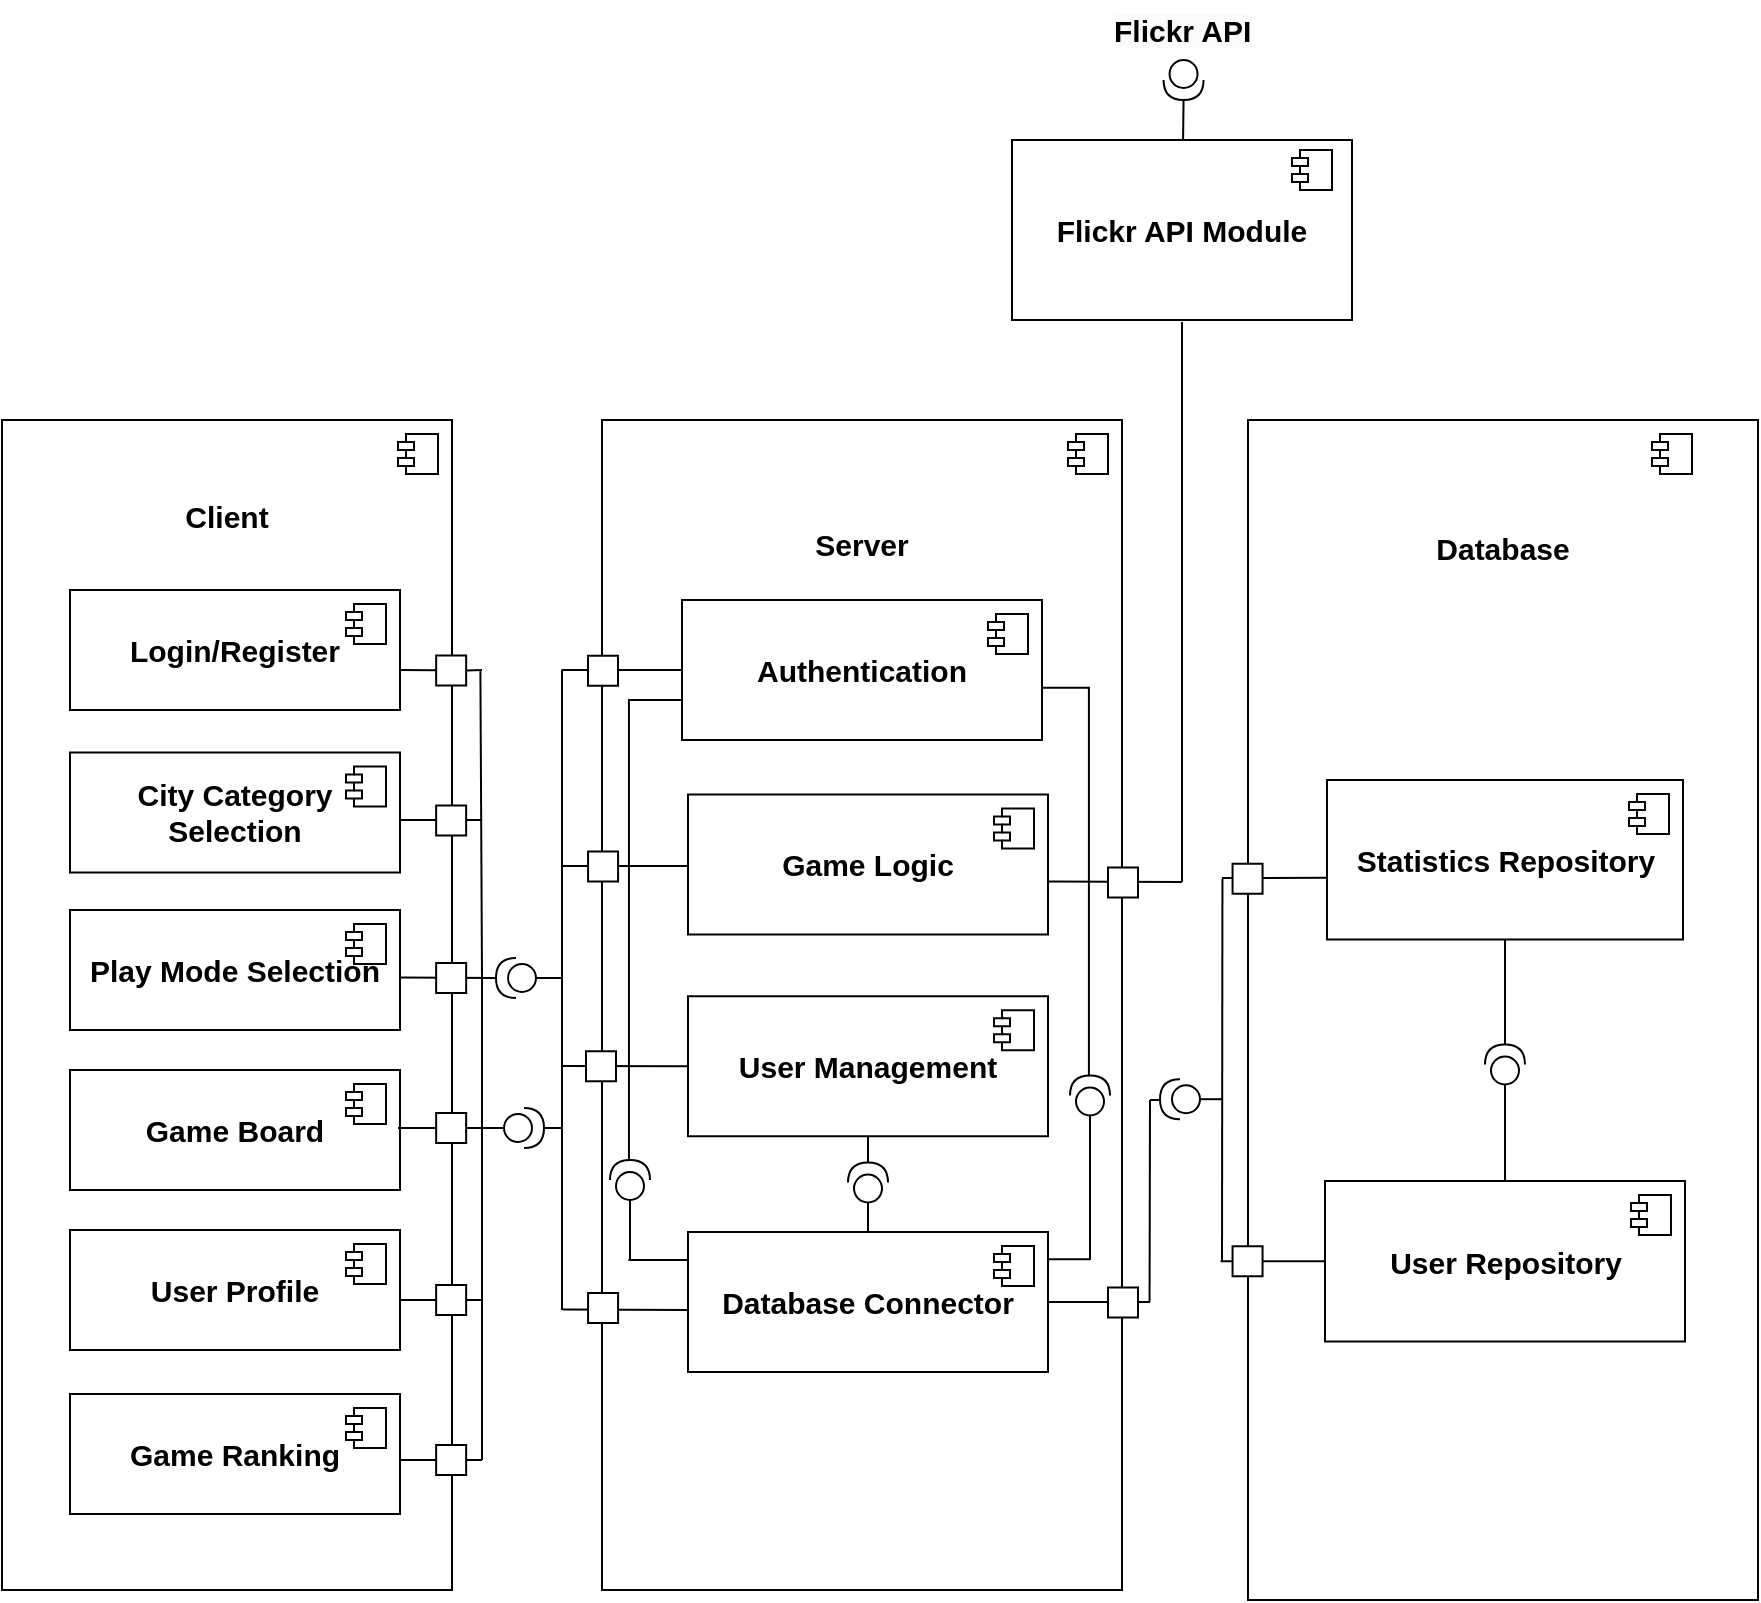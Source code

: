 <mxfile version="21.0.10" type="device"><diagram name="Page-1" id="vWWZu7X3Rtfi53aUhkMP"><mxGraphModel dx="2206" dy="1215" grid="1" gridSize="10" guides="1" tooltips="1" connect="1" arrows="1" fold="1" page="1" pageScale="1" pageWidth="827" pageHeight="1169" math="0" shadow="0"><root><mxCell id="0"/><mxCell id="1" parent="0"/><mxCell id="N4tKTJvJJrakKyGluV5N-17" value="&lt;span style=&quot;font-size: 15px;&quot;&gt;&lt;b&gt;Database&lt;/b&gt;&lt;/span&gt;&lt;br&gt;&lt;br&gt;&lt;br&gt;&lt;br&gt;&lt;br&gt;&lt;br&gt;&lt;br&gt;&lt;br&gt;&lt;br&gt;&lt;br&gt;&lt;br&gt;&lt;br&gt;&lt;br&gt;&lt;br&gt;&lt;br&gt;&lt;br&gt;&lt;br&gt;&lt;br&gt;&lt;br&gt;&lt;br&gt;&lt;br&gt;&lt;br&gt;&lt;br&gt;&lt;br&gt;&lt;br&gt;&lt;br&gt;&lt;br&gt;&lt;br&gt;&lt;br&gt;&lt;br&gt;&lt;br&gt;&lt;br&gt;&lt;br&gt;" style="html=1;dropTarget=0;whiteSpace=wrap;" parent="1" vertex="1"><mxGeometry x="1003" y="270" width="255" height="590" as="geometry"/></mxCell><mxCell id="N4tKTJvJJrakKyGluV5N-18" value="" style="shape=module;jettyWidth=8;jettyHeight=4;" parent="N4tKTJvJJrakKyGluV5N-17" vertex="1"><mxGeometry x="1" width="20" height="20" relative="1" as="geometry"><mxPoint x="-53" y="7" as="offset"/></mxGeometry></mxCell><mxCell id="N4tKTJvJJrakKyGluV5N-21" value="&lt;span style=&quot;font-size: 15px;&quot;&gt;&lt;b&gt;Client&lt;/b&gt;&lt;/span&gt;&lt;br&gt;&lt;br&gt;&lt;br&gt;&lt;br&gt;&lt;br&gt;&lt;br&gt;&lt;br&gt;&lt;br&gt;&lt;br&gt;&lt;br&gt;&lt;br&gt;&lt;br&gt;&lt;br&gt;&lt;br&gt;&lt;br&gt;&lt;br&gt;&lt;br&gt;&lt;br&gt;&lt;br&gt;&lt;br&gt;&lt;br&gt;&lt;br&gt;&lt;br&gt;&lt;br&gt;&lt;br&gt;&lt;br&gt;&lt;br&gt;&lt;br&gt;&lt;br&gt;&lt;br&gt;&lt;br&gt;&lt;br&gt;&lt;br&gt;&lt;br&gt;&lt;br&gt;" style="html=1;dropTarget=0;whiteSpace=wrap;" parent="1" vertex="1"><mxGeometry x="380" y="270" width="225" height="585" as="geometry"/></mxCell><mxCell id="N4tKTJvJJrakKyGluV5N-22" value="" style="shape=module;jettyWidth=8;jettyHeight=4;" parent="N4tKTJvJJrakKyGluV5N-21" vertex="1"><mxGeometry x="1" width="20" height="20" relative="1" as="geometry"><mxPoint x="-27" y="7" as="offset"/></mxGeometry></mxCell><mxCell id="N4tKTJvJJrakKyGluV5N-29" value="&lt;span style=&quot;font-size: 15px;&quot;&gt;&lt;b&gt;Statistics Repository&lt;/b&gt;&lt;/span&gt;" style="html=1;dropTarget=0;whiteSpace=wrap;" parent="1" vertex="1"><mxGeometry x="1042.5" y="450" width="178" height="79.75" as="geometry"/></mxCell><mxCell id="N4tKTJvJJrakKyGluV5N-30" value="" style="shape=module;jettyWidth=8;jettyHeight=4;" parent="N4tKTJvJJrakKyGluV5N-29" vertex="1"><mxGeometry x="1" width="20" height="20" relative="1" as="geometry"><mxPoint x="-27" y="7" as="offset"/></mxGeometry></mxCell><mxCell id="N4tKTJvJJrakKyGluV5N-31" value="&lt;span style=&quot;font-size: 15px;&quot;&gt;&lt;b&gt;User Repository&lt;/b&gt;&lt;/span&gt;" style="html=1;dropTarget=0;whiteSpace=wrap;" parent="1" vertex="1"><mxGeometry x="1041.5" y="650.5" width="180" height="80.25" as="geometry"/></mxCell><mxCell id="N4tKTJvJJrakKyGluV5N-32" value="" style="shape=module;jettyWidth=8;jettyHeight=4;" parent="N4tKTJvJJrakKyGluV5N-31" vertex="1"><mxGeometry x="1" width="20" height="20" relative="1" as="geometry"><mxPoint x="-27" y="7" as="offset"/></mxGeometry></mxCell><mxCell id="N4tKTJvJJrakKyGluV5N-36" value="&lt;span style=&quot;font-size: 15px;&quot;&gt;&lt;b&gt;Flickr API Module&lt;/b&gt;&lt;/span&gt;" style="html=1;dropTarget=0;whiteSpace=wrap;" parent="1" vertex="1"><mxGeometry x="885" y="130" width="170" height="90" as="geometry"/></mxCell><mxCell id="N4tKTJvJJrakKyGluV5N-37" value="" style="shape=module;jettyWidth=8;jettyHeight=4;" parent="N4tKTJvJJrakKyGluV5N-36" vertex="1"><mxGeometry x="1" width="20" height="20" relative="1" as="geometry"><mxPoint x="-30" y="5" as="offset"/></mxGeometry></mxCell><mxCell id="N4tKTJvJJrakKyGluV5N-40" value="&lt;span style=&quot;color: rgb(0, 0, 0); font-family: Helvetica; font-size: 15px; font-style: normal; font-variant-ligatures: normal; font-variant-caps: normal; letter-spacing: normal; orphans: 2; text-align: center; text-indent: 0px; text-transform: none; widows: 2; word-spacing: 0px; -webkit-text-stroke-width: 0px; background-color: rgb(251, 251, 251); text-decoration-thickness: initial; text-decoration-style: initial; text-decoration-color: initial; float: none; display: inline !important;&quot;&gt;Flickr API&lt;/span&gt;" style="text;whiteSpace=wrap;html=1;fontSize=15;fontStyle=1" parent="1" vertex="1"><mxGeometry x="934" y="60" width="80" height="40" as="geometry"/></mxCell><mxCell id="N4tKTJvJJrakKyGluV5N-46" value="" style="shape=providedRequiredInterface;html=1;verticalLabelPosition=bottom;sketch=0;rotation=90;" parent="1" vertex="1"><mxGeometry x="960.78" y="90" width="20" height="20" as="geometry"/></mxCell><mxCell id="N4tKTJvJJrakKyGluV5N-47" value="" style="endArrow=none;html=1;rounded=0;entryX=1;entryY=0.5;entryDx=0;entryDy=0;entryPerimeter=0;" parent="1" source="N4tKTJvJJrakKyGluV5N-36" target="N4tKTJvJJrakKyGluV5N-46" edge="1"><mxGeometry width="50" height="50" relative="1" as="geometry"><mxPoint x="1556" y="745" as="sourcePoint"/><mxPoint x="1586" y="745" as="targetPoint"/></mxGeometry></mxCell><mxCell id="N4tKTJvJJrakKyGluV5N-48" value="" style="shape=providedRequiredInterface;html=1;verticalLabelPosition=bottom;sketch=0;rotation=-90;" parent="1" vertex="1"><mxGeometry x="1121.5" y="582.25" width="20" height="20" as="geometry"/></mxCell><mxCell id="N4tKTJvJJrakKyGluV5N-49" value="" style="endArrow=none;html=1;rounded=0;exitX=0.5;exitY=1;exitDx=0;exitDy=0;entryX=1;entryY=0.5;entryDx=0;entryDy=0;entryPerimeter=0;" parent="1" source="N4tKTJvJJrakKyGluV5N-29" target="N4tKTJvJJrakKyGluV5N-48" edge="1"><mxGeometry width="50" height="50" relative="1" as="geometry"><mxPoint x="1033" y="425.25" as="sourcePoint"/><mxPoint x="1132" y="470" as="targetPoint"/></mxGeometry></mxCell><mxCell id="N4tKTJvJJrakKyGluV5N-53" value="&lt;span style=&quot;font-size: 15px;&quot;&gt;&lt;b&gt;Play Mode Selection&lt;/b&gt;&lt;/span&gt;" style="html=1;dropTarget=0;whiteSpace=wrap;" parent="1" vertex="1"><mxGeometry x="414" y="515" width="165" height="60" as="geometry"/></mxCell><mxCell id="N4tKTJvJJrakKyGluV5N-54" value="" style="shape=module;jettyWidth=8;jettyHeight=4;" parent="N4tKTJvJJrakKyGluV5N-53" vertex="1"><mxGeometry x="1" width="20" height="20" relative="1" as="geometry"><mxPoint x="-27" y="7" as="offset"/></mxGeometry></mxCell><mxCell id="N4tKTJvJJrakKyGluV5N-57" value="&lt;span style=&quot;font-size: 15px;&quot;&gt;&lt;b&gt;Game Board&lt;/b&gt;&lt;/span&gt;" style="html=1;dropTarget=0;whiteSpace=wrap;" parent="1" vertex="1"><mxGeometry x="414" y="595" width="165" height="60" as="geometry"/></mxCell><mxCell id="N4tKTJvJJrakKyGluV5N-58" value="" style="shape=module;jettyWidth=8;jettyHeight=4;" parent="N4tKTJvJJrakKyGluV5N-57" vertex="1"><mxGeometry x="1" width="20" height="20" relative="1" as="geometry"><mxPoint x="-27" y="7" as="offset"/></mxGeometry></mxCell><mxCell id="N4tKTJvJJrakKyGluV5N-59" value="&lt;span style=&quot;font-size: 15px;&quot;&gt;&lt;b&gt;Game Ranking&lt;/b&gt;&lt;/span&gt;" style="html=1;dropTarget=0;whiteSpace=wrap;" parent="1" vertex="1"><mxGeometry x="414" y="757" width="165" height="60" as="geometry"/></mxCell><mxCell id="N4tKTJvJJrakKyGluV5N-60" value="" style="shape=module;jettyWidth=8;jettyHeight=4;" parent="N4tKTJvJJrakKyGluV5N-59" vertex="1"><mxGeometry x="1" width="20" height="20" relative="1" as="geometry"><mxPoint x="-27" y="7" as="offset"/></mxGeometry></mxCell><mxCell id="N4tKTJvJJrakKyGluV5N-69" value="&lt;span style=&quot;font-size: 15px;&quot;&gt;&lt;b&gt;City Category Selection&lt;/b&gt;&lt;/span&gt;" style="html=1;dropTarget=0;whiteSpace=wrap;" parent="1" vertex="1"><mxGeometry x="414" y="436.25" width="165" height="60" as="geometry"/></mxCell><mxCell id="N4tKTJvJJrakKyGluV5N-70" value="" style="shape=module;jettyWidth=8;jettyHeight=4;" parent="N4tKTJvJJrakKyGluV5N-69" vertex="1"><mxGeometry x="1" width="20" height="20" relative="1" as="geometry"><mxPoint x="-27" y="7" as="offset"/></mxGeometry></mxCell><mxCell id="N4tKTJvJJrakKyGluV5N-79" value="&lt;span style=&quot;font-size: 15px;&quot;&gt;&lt;b&gt;Server&lt;/b&gt;&lt;/span&gt;&lt;br&gt;&lt;br&gt;&lt;br&gt;&lt;br&gt;&lt;br&gt;&lt;br&gt;&lt;br&gt;&lt;br&gt;&lt;br&gt;&lt;br&gt;&lt;br&gt;&lt;br&gt;&lt;br&gt;&lt;br&gt;&lt;br&gt;&lt;br&gt;&lt;br&gt;&lt;br&gt;&lt;br&gt;&lt;br&gt;&lt;br&gt;&lt;br&gt;&lt;br&gt;&lt;br&gt;&lt;br&gt;&lt;br&gt;&lt;br&gt;&lt;br&gt;&lt;br&gt;&lt;br&gt;&lt;br&gt;&lt;br&gt;&lt;br&gt;" style="html=1;dropTarget=0;whiteSpace=wrap;" parent="1" vertex="1"><mxGeometry x="680" y="270" width="260" height="585" as="geometry"/></mxCell><mxCell id="N4tKTJvJJrakKyGluV5N-80" value="" style="shape=module;jettyWidth=8;jettyHeight=4;" parent="N4tKTJvJJrakKyGluV5N-79" vertex="1"><mxGeometry x="1" width="20" height="20" relative="1" as="geometry"><mxPoint x="-27" y="7" as="offset"/></mxGeometry></mxCell><mxCell id="N4tKTJvJJrakKyGluV5N-75" value="&lt;span style=&quot;font-size: 15px;&quot;&gt;&lt;b&gt;Login/Register&lt;/b&gt;&lt;/span&gt;" style="html=1;dropTarget=0;whiteSpace=wrap;" parent="1" vertex="1"><mxGeometry x="414" y="355" width="165" height="60" as="geometry"/></mxCell><mxCell id="N4tKTJvJJrakKyGluV5N-76" value="" style="shape=module;jettyWidth=8;jettyHeight=4;" parent="N4tKTJvJJrakKyGluV5N-75" vertex="1"><mxGeometry x="1" width="20" height="20" relative="1" as="geometry"><mxPoint x="-27" y="7" as="offset"/></mxGeometry></mxCell><mxCell id="N4tKTJvJJrakKyGluV5N-77" value="&lt;span style=&quot;font-size: 15px;&quot;&gt;&lt;b&gt;User Profile&lt;/b&gt;&lt;/span&gt;" style="html=1;dropTarget=0;whiteSpace=wrap;" parent="1" vertex="1"><mxGeometry x="414" y="675" width="165" height="60" as="geometry"/></mxCell><mxCell id="N4tKTJvJJrakKyGluV5N-78" value="" style="shape=module;jettyWidth=8;jettyHeight=4;" parent="N4tKTJvJJrakKyGluV5N-77" vertex="1"><mxGeometry x="1" width="20" height="20" relative="1" as="geometry"><mxPoint x="-27" y="7" as="offset"/></mxGeometry></mxCell><mxCell id="N4tKTJvJJrakKyGluV5N-92" value="&lt;span style=&quot;font-size: 15px;&quot;&gt;&lt;b&gt;Authentication&lt;/b&gt;&lt;/span&gt;" style="html=1;dropTarget=0;whiteSpace=wrap;" parent="1" vertex="1"><mxGeometry x="720" y="360" width="180" height="70" as="geometry"/></mxCell><mxCell id="N4tKTJvJJrakKyGluV5N-93" value="" style="shape=module;jettyWidth=8;jettyHeight=4;" parent="N4tKTJvJJrakKyGluV5N-92" vertex="1"><mxGeometry x="1" width="20" height="20" relative="1" as="geometry"><mxPoint x="-27" y="7" as="offset"/></mxGeometry></mxCell><mxCell id="N4tKTJvJJrakKyGluV5N-94" value="&lt;span style=&quot;font-size: 15px;&quot;&gt;&lt;b&gt;Database Connector&lt;/b&gt;&lt;/span&gt;" style="html=1;dropTarget=0;whiteSpace=wrap;" parent="1" vertex="1"><mxGeometry x="723" y="676" width="180" height="70" as="geometry"/></mxCell><mxCell id="N4tKTJvJJrakKyGluV5N-95" value="" style="shape=module;jettyWidth=8;jettyHeight=4;" parent="N4tKTJvJJrakKyGluV5N-94" vertex="1"><mxGeometry x="1" width="20" height="20" relative="1" as="geometry"><mxPoint x="-27" y="7" as="offset"/></mxGeometry></mxCell><mxCell id="N4tKTJvJJrakKyGluV5N-98" value="&lt;span style=&quot;font-size: 15px;&quot;&gt;&lt;b&gt;User Management&lt;/b&gt;&lt;/span&gt;" style="html=1;dropTarget=0;whiteSpace=wrap;" parent="1" vertex="1"><mxGeometry x="723" y="558.13" width="180" height="70" as="geometry"/></mxCell><mxCell id="N4tKTJvJJrakKyGluV5N-99" value="" style="shape=module;jettyWidth=8;jettyHeight=4;" parent="N4tKTJvJJrakKyGluV5N-98" vertex="1"><mxGeometry x="1" width="20" height="20" relative="1" as="geometry"><mxPoint x="-27" y="7" as="offset"/></mxGeometry></mxCell><mxCell id="N4tKTJvJJrakKyGluV5N-113" value="" style="endArrow=none;html=1;rounded=0;entryX=0.5;entryY=0;entryDx=0;entryDy=0;exitX=0;exitY=0.5;exitDx=0;exitDy=0;exitPerimeter=0;" parent="1" source="N4tKTJvJJrakKyGluV5N-48" target="N4tKTJvJJrakKyGluV5N-31" edge="1"><mxGeometry width="50" height="50" relative="1" as="geometry"><mxPoint x="1132" y="500" as="sourcePoint"/><mxPoint x="1142" y="486" as="targetPoint"/></mxGeometry></mxCell><mxCell id="N4tKTJvJJrakKyGluV5N-128" value="" style="endArrow=none;html=1;rounded=0;entryX=1;entryY=0.5;entryDx=0;entryDy=0;" parent="1" target="N4tKTJvJJrakKyGluV5N-94" edge="1"><mxGeometry width="50" height="50" relative="1" as="geometry"><mxPoint x="954" y="711" as="sourcePoint"/><mxPoint x="907" y="711" as="targetPoint"/></mxGeometry></mxCell><mxCell id="N4tKTJvJJrakKyGluV5N-131" value="" style="shape=providedRequiredInterface;html=1;verticalLabelPosition=bottom;sketch=0;rotation=-90;" parent="1" vertex="1"><mxGeometry x="803" y="641.25" width="20" height="20" as="geometry"/></mxCell><mxCell id="N4tKTJvJJrakKyGluV5N-132" value="" style="endArrow=none;html=1;rounded=0;exitX=0.5;exitY=0;exitDx=0;exitDy=0;entryX=0;entryY=0.5;entryDx=0;entryDy=0;entryPerimeter=0;" parent="1" source="N4tKTJvJJrakKyGluV5N-94" target="N4tKTJvJJrakKyGluV5N-131" edge="1"><mxGeometry width="50" height="50" relative="1" as="geometry"><mxPoint x="1068.5" y="462.87" as="sourcePoint"/><mxPoint x="1014" y="463" as="targetPoint"/></mxGeometry></mxCell><mxCell id="N4tKTJvJJrakKyGluV5N-163" value="" style="endArrow=none;html=1;rounded=0;exitX=0.006;exitY=0.556;exitDx=0;exitDy=0;entryX=1;entryY=0.5;entryDx=0;entryDy=0;exitPerimeter=0;" parent="1" edge="1"><mxGeometry width="50" height="50" relative="1" as="geometry"><mxPoint x="597.17" y="395.09" as="sourcePoint"/><mxPoint x="579" y="395" as="targetPoint"/></mxGeometry></mxCell><mxCell id="N4tKTJvJJrakKyGluV5N-174" value="" style="endArrow=none;html=1;rounded=0;entryX=1.006;entryY=0.563;entryDx=0;entryDy=0;entryPerimeter=0;" parent="1" edge="1"><mxGeometry width="50" height="50" relative="1" as="geometry"><mxPoint x="620" y="470" as="sourcePoint"/><mxPoint x="578.99" y="470.03" as="targetPoint"/></mxGeometry></mxCell><mxCell id="N4tKTJvJJrakKyGluV5N-177" value="" style="shape=providedRequiredInterface;html=1;verticalLabelPosition=bottom;sketch=0;rotation=-180;" parent="1" vertex="1"><mxGeometry x="627" y="539" width="20" height="20" as="geometry"/></mxCell><mxCell id="N4tKTJvJJrakKyGluV5N-178" value="" style="endArrow=none;html=1;rounded=0;exitX=1;exitY=0.5;exitDx=0;exitDy=0;exitPerimeter=0;entryX=1;entryY=0.75;entryDx=0;entryDy=0;" parent="1" source="N4tKTJvJJrakKyGluV5N-177" edge="1"><mxGeometry width="50" height="50" relative="1" as="geometry"><mxPoint x="1206" y="834.75" as="sourcePoint"/><mxPoint x="579" y="548.75" as="targetPoint"/></mxGeometry></mxCell><mxCell id="N4tKTJvJJrakKyGluV5N-180" value="" style="endArrow=none;html=1;rounded=0;exitX=0;exitY=0.5;exitDx=0;exitDy=0;" parent="1" source="N4tKTJvJJrakKyGluV5N-98" edge="1"><mxGeometry width="50" height="50" relative="1" as="geometry"><mxPoint x="723" y="595" as="sourcePoint"/><mxPoint x="660" y="593" as="targetPoint"/></mxGeometry></mxCell><mxCell id="N4tKTJvJJrakKyGluV5N-185" value="" style="endArrow=none;html=1;rounded=0;" parent="1" edge="1"><mxGeometry width="50" height="50" relative="1" as="geometry"><mxPoint x="620" y="624" as="sourcePoint"/><mxPoint x="578" y="624" as="targetPoint"/></mxGeometry></mxCell><mxCell id="N4tKTJvJJrakKyGluV5N-189" value="" style="shape=providedRequiredInterface;html=1;verticalLabelPosition=bottom;sketch=0;rotation=0;" parent="1" vertex="1"><mxGeometry x="631" y="614" width="20" height="20" as="geometry"/></mxCell><mxCell id="N4tKTJvJJrakKyGluV5N-190" value="" style="endArrow=none;html=1;rounded=0;exitX=0;exitY=0.5;exitDx=0;exitDy=0;entryX=1;entryY=0.416;entryDx=0;entryDy=0;entryPerimeter=0;" parent="1" source="G0WG5AGdRaphE06V0HpE-38" edge="1"><mxGeometry width="50" height="50" relative="1" as="geometry"><mxPoint x="596.08" y="706.625" as="sourcePoint"/><mxPoint x="579" y="709.96" as="targetPoint"/></mxGeometry></mxCell><mxCell id="N4tKTJvJJrakKyGluV5N-192" value="" style="endArrow=none;html=1;rounded=0;exitX=0;exitY=0.5;exitDx=0;exitDy=0;" parent="1" source="N4tKTJvJJrakKyGluV5N-92" edge="1"><mxGeometry width="50" height="50" relative="1" as="geometry"><mxPoint x="720" y="395" as="sourcePoint"/><mxPoint x="660" y="395" as="targetPoint"/></mxGeometry></mxCell><mxCell id="N4tKTJvJJrakKyGluV5N-194" value="" style="endArrow=none;html=1;rounded=0;exitX=0;exitY=0.5;exitDx=0;exitDy=0;" parent="1" source="G0WG5AGdRaphE06V0HpE-34" edge="1"><mxGeometry width="50" height="50" relative="1" as="geometry"><mxPoint x="596.08" y="790.0" as="sourcePoint"/><mxPoint x="579" y="790" as="targetPoint"/></mxGeometry></mxCell><mxCell id="N4tKTJvJJrakKyGluV5N-202" value="" style="shape=providedRequiredInterface;html=1;verticalLabelPosition=bottom;sketch=0;rotation=-90;" parent="1" vertex="1"><mxGeometry x="914" y="597.75" width="20" height="20" as="geometry"/></mxCell><mxCell id="N4tKTJvJJrakKyGluV5N-204" value="" style="shape=providedRequiredInterface;html=1;verticalLabelPosition=bottom;sketch=0;rotation=-90;" parent="1" vertex="1"><mxGeometry x="684" y="640" width="20" height="20" as="geometry"/></mxCell><mxCell id="N4tKTJvJJrakKyGluV5N-210" value="" style="endArrow=none;html=1;rounded=0;" parent="1" edge="1"><mxGeometry width="50" height="50" relative="1" as="geometry"><mxPoint x="723" y="690" as="sourcePoint"/><mxPoint x="693.19" y="690" as="targetPoint"/></mxGeometry></mxCell><mxCell id="N4tKTJvJJrakKyGluV5N-211" value="" style="endArrow=none;html=1;rounded=0;exitX=0;exitY=0.5;exitDx=0;exitDy=0;exitPerimeter=0;" parent="1" source="N4tKTJvJJrakKyGluV5N-204" edge="1"><mxGeometry width="50" height="50" relative="1" as="geometry"><mxPoint x="733.81" y="785" as="sourcePoint"/><mxPoint x="694" y="690" as="targetPoint"/></mxGeometry></mxCell><mxCell id="N4tKTJvJJrakKyGluV5N-212" value="" style="endArrow=none;html=1;rounded=0;" parent="1" edge="1"><mxGeometry width="50" height="50" relative="1" as="geometry"><mxPoint x="924" y="689.65" as="sourcePoint"/><mxPoint x="903" y="689.65" as="targetPoint"/></mxGeometry></mxCell><mxCell id="N4tKTJvJJrakKyGluV5N-213" value="" style="endArrow=none;html=1;rounded=0;exitX=0;exitY=0.5;exitDx=0;exitDy=0;exitPerimeter=0;" parent="1" source="N4tKTJvJJrakKyGluV5N-202" edge="1"><mxGeometry width="50" height="50" relative="1" as="geometry"><mxPoint x="923.82" y="622.75" as="sourcePoint"/><mxPoint x="924" y="690" as="targetPoint"/></mxGeometry></mxCell><mxCell id="G0WG5AGdRaphE06V0HpE-7" value="" style="endArrow=none;html=1;rounded=0;entryX=0;entryY=1;entryDx=0;entryDy=0;exitX=0.001;exitY=0.558;exitDx=0;exitDy=0;exitPerimeter=0;" parent="1" source="N4tKTJvJJrakKyGluV5N-94" edge="1"><mxGeometry width="50" height="50" relative="1" as="geometry"><mxPoint x="723" y="725" as="sourcePoint"/><mxPoint x="660.54" y="714.72" as="targetPoint"/></mxGeometry></mxCell><mxCell id="G0WG5AGdRaphE06V0HpE-14" value="" style="endArrow=none;html=1;rounded=0;exitX=0.5;exitY=1;exitDx=0;exitDy=0;" parent="1" edge="1"><mxGeometry width="50" height="50" relative="1" as="geometry"><mxPoint x="970" y="221" as="sourcePoint"/><mxPoint x="970" y="501" as="targetPoint"/></mxGeometry></mxCell><mxCell id="G0WG5AGdRaphE06V0HpE-21" value="" style="endArrow=none;html=1;rounded=0;exitX=0;exitY=0.5;exitDx=0;exitDy=0;exitPerimeter=0;" parent="1" source="N4tKTJvJJrakKyGluV5N-189" edge="1"><mxGeometry width="50" height="50" relative="1" as="geometry"><mxPoint x="627" y="624" as="sourcePoint"/><mxPoint x="620" y="624" as="targetPoint"/></mxGeometry></mxCell><mxCell id="G0WG5AGdRaphE06V0HpE-28" value="" style="rounded=0;whiteSpace=wrap;html=1;" parent="1" vertex="1"><mxGeometry x="933" y="703.75" width="15" height="15" as="geometry"/></mxCell><mxCell id="G0WG5AGdRaphE06V0HpE-32" value="" style="rounded=0;whiteSpace=wrap;html=1;" parent="1" vertex="1"><mxGeometry x="673.04" y="706.5" width="15" height="15" as="geometry"/></mxCell><mxCell id="G0WG5AGdRaphE06V0HpE-35" value="" style="endArrow=none;html=1;rounded=0;entryX=1;entryY=0.5;entryDx=0;entryDy=0;" parent="1" target="G0WG5AGdRaphE06V0HpE-34" edge="1"><mxGeometry width="50" height="50" relative="1" as="geometry"><mxPoint x="620" y="790" as="sourcePoint"/><mxPoint x="579" y="790" as="targetPoint"/></mxGeometry></mxCell><mxCell id="G0WG5AGdRaphE06V0HpE-34" value="" style="rounded=0;whiteSpace=wrap;html=1;" parent="1" vertex="1"><mxGeometry x="597.08" y="782.5" width="15" height="15" as="geometry"/></mxCell><mxCell id="G0WG5AGdRaphE06V0HpE-38" value="" style="rounded=0;whiteSpace=wrap;html=1;" parent="1" vertex="1"><mxGeometry x="597.08" y="702.5" width="15" height="15" as="geometry"/></mxCell><mxCell id="G0WG5AGdRaphE06V0HpE-39" value="" style="rounded=0;whiteSpace=wrap;html=1;" parent="1" vertex="1"><mxGeometry x="597.08" y="616.5" width="15" height="15" as="geometry"/></mxCell><mxCell id="G0WG5AGdRaphE06V0HpE-41" value="" style="rounded=0;whiteSpace=wrap;html=1;" parent="1" vertex="1"><mxGeometry x="597.08" y="541.5" width="15" height="15" as="geometry"/></mxCell><mxCell id="G0WG5AGdRaphE06V0HpE-43" value="" style="rounded=0;whiteSpace=wrap;html=1;" parent="1" vertex="1"><mxGeometry x="597.08" y="462.75" width="15" height="15" as="geometry"/></mxCell><mxCell id="G0WG5AGdRaphE06V0HpE-45" value="" style="endArrow=none;html=1;rounded=0;entryX=1;entryY=0.5;entryDx=0;entryDy=0;" parent="1" target="G0WG5AGdRaphE06V0HpE-44" edge="1"><mxGeometry width="50" height="50" relative="1" as="geometry"><mxPoint x="620" y="395" as="sourcePoint"/><mxPoint x="612.08" y="395" as="targetPoint"/></mxGeometry></mxCell><mxCell id="G0WG5AGdRaphE06V0HpE-44" value="" style="rounded=0;whiteSpace=wrap;html=1;" parent="1" vertex="1"><mxGeometry x="597.08" y="387.75" width="15" height="15" as="geometry"/></mxCell><mxCell id="G0WG5AGdRaphE06V0HpE-46" value="" style="endArrow=none;html=1;rounded=0;entryX=1;entryY=0.5;entryDx=0;entryDy=0;" parent="1" target="G0WG5AGdRaphE06V0HpE-38" edge="1"><mxGeometry width="50" height="50" relative="1" as="geometry"><mxPoint x="620" y="710" as="sourcePoint"/><mxPoint x="630" y="710" as="targetPoint"/></mxGeometry></mxCell><mxCell id="G0WG5AGdRaphE06V0HpE-47" value="" style="endArrow=none;html=1;rounded=0;" parent="1" edge="1"><mxGeometry width="50" height="50" relative="1" as="geometry"><mxPoint x="620" y="695" as="sourcePoint"/><mxPoint x="620" y="725" as="targetPoint"/></mxGeometry></mxCell><mxCell id="G0WG5AGdRaphE06V0HpE-49" value="" style="rounded=0;whiteSpace=wrap;html=1;" parent="1" vertex="1"><mxGeometry x="672" y="585.63" width="15" height="15" as="geometry"/></mxCell><mxCell id="G0WG5AGdRaphE06V0HpE-52" value="" style="rounded=0;whiteSpace=wrap;html=1;" parent="1" vertex="1"><mxGeometry x="673" y="387.87" width="15" height="15" as="geometry"/></mxCell><mxCell id="G0WG5AGdRaphE06V0HpE-54" value="" style="endArrow=none;html=1;rounded=0;exitX=0.003;exitY=0.711;exitDx=0;exitDy=0;exitPerimeter=0;" parent="1" edge="1"><mxGeometry width="50" height="50" relative="1" as="geometry"><mxPoint x="723.54" y="493.02" as="sourcePoint"/><mxPoint x="660" y="493" as="targetPoint"/></mxGeometry></mxCell><mxCell id="G0WG5AGdRaphE06V0HpE-55" value="" style="rounded=0;whiteSpace=wrap;html=1;" parent="1" vertex="1"><mxGeometry x="673.04" y="485.75" width="15" height="15" as="geometry"/></mxCell><mxCell id="G0WG5AGdRaphE06V0HpE-56" value="&lt;span style=&quot;font-size: 15px;&quot;&gt;&lt;b&gt;Game Logic&lt;/b&gt;&lt;/span&gt;" style="html=1;dropTarget=0;whiteSpace=wrap;" parent="1" vertex="1"><mxGeometry x="723" y="457.25" width="180" height="70" as="geometry"/></mxCell><mxCell id="G0WG5AGdRaphE06V0HpE-57" value="" style="shape=module;jettyWidth=8;jettyHeight=4;" parent="G0WG5AGdRaphE06V0HpE-56" vertex="1"><mxGeometry x="1" width="20" height="20" relative="1" as="geometry"><mxPoint x="-27" y="7" as="offset"/></mxGeometry></mxCell><mxCell id="G0WG5AGdRaphE06V0HpE-61" value="" style="endArrow=none;html=1;rounded=0;exitX=1;exitY=0.5;exitDx=0;exitDy=0;exitPerimeter=0;" parent="1" edge="1"><mxGeometry width="50" height="50" relative="1" as="geometry"><mxPoint x="959" y="610" as="sourcePoint"/><mxPoint x="954" y="610" as="targetPoint"/></mxGeometry></mxCell><mxCell id="G0WG5AGdRaphE06V0HpE-66" value="" style="endArrow=none;html=1;rounded=0;" parent="1" edge="1"><mxGeometry width="50" height="50" relative="1" as="geometry"><mxPoint x="620" y="544" as="sourcePoint"/><mxPoint x="620" y="790" as="targetPoint"/></mxGeometry></mxCell><mxCell id="G0WG5AGdRaphE06V0HpE-81" value="" style="endArrow=none;html=1;rounded=0;exitX=0;exitY=0.5;exitDx=0;exitDy=0;exitPerimeter=0;" parent="1" source="N4tKTJvJJrakKyGluV5N-177" edge="1"><mxGeometry width="50" height="50" relative="1" as="geometry"><mxPoint x="650" y="549" as="sourcePoint"/><mxPoint x="660" y="549" as="targetPoint"/></mxGeometry></mxCell><mxCell id="G0WG5AGdRaphE06V0HpE-96" value="" style="endArrow=none;html=1;rounded=0;exitX=0.5;exitY=1;exitDx=0;exitDy=0;entryX=1;entryY=0.5;entryDx=0;entryDy=0;entryPerimeter=0;" parent="1" source="N4tKTJvJJrakKyGluV5N-98" target="N4tKTJvJJrakKyGluV5N-131" edge="1"><mxGeometry width="50" height="50" relative="1" as="geometry"><mxPoint x="933.82" y="632.75" as="sourcePoint"/><mxPoint x="934" y="700" as="targetPoint"/></mxGeometry></mxCell><mxCell id="G0WG5AGdRaphE06V0HpE-98" value="" style="shape=partialRectangle;whiteSpace=wrap;html=1;bottom=0;right=0;fillColor=none;rotation=0;" parent="1" vertex="1"><mxGeometry x="693.47" y="410" width="26.53" height="230" as="geometry"/></mxCell><mxCell id="G0WG5AGdRaphE06V0HpE-99" value="" style="shape=partialRectangle;whiteSpace=wrap;html=1;bottom=0;right=0;fillColor=none;rotation=90;" parent="1" vertex="1"><mxGeometry x="814.97" y="489.14" width="193.69" height="23.28" as="geometry"/></mxCell><mxCell id="G0WG5AGdRaphE06V0HpE-106" value="" style="shape=providedRequiredInterface;html=1;verticalLabelPosition=bottom;sketch=0;rotation=-180;" parent="1" vertex="1"><mxGeometry x="959" y="599.63" width="20" height="20" as="geometry"/></mxCell><mxCell id="G0WG5AGdRaphE06V0HpE-115" value="" style="endArrow=none;html=1;rounded=0;exitX=0;exitY=0.5;exitDx=0;exitDy=0;" parent="1" edge="1"><mxGeometry width="50" height="50" relative="1" as="geometry"><mxPoint x="1042.5" y="498.875" as="sourcePoint"/><mxPoint x="990" y="499" as="targetPoint"/></mxGeometry></mxCell><mxCell id="UlX2VAVpNYklWEV3eX28-1" value="" style="endArrow=none;html=1;rounded=0;exitX=1;exitY=0.5;exitDx=0;exitDy=0;exitPerimeter=0;" edge="1" parent="1"><mxGeometry width="50" height="50" relative="1" as="geometry"><mxPoint x="620" y="549" as="sourcePoint"/><mxPoint x="619.2" y="395.25" as="targetPoint"/></mxGeometry></mxCell><mxCell id="UlX2VAVpNYklWEV3eX28-2" value="" style="endArrow=none;html=1;rounded=0;jumpSize=0;" edge="1" parent="1"><mxGeometry width="50" height="50" relative="1" as="geometry"><mxPoint x="660" y="715" as="sourcePoint"/><mxPoint x="660" y="394.72" as="targetPoint"/></mxGeometry></mxCell><mxCell id="UlX2VAVpNYklWEV3eX28-3" value="" style="endArrow=none;html=1;rounded=0;exitX=0;exitY=0.5;exitDx=0;exitDy=0;exitPerimeter=0;" edge="1" parent="1"><mxGeometry width="50" height="50" relative="1" as="geometry"><mxPoint x="651" y="624" as="sourcePoint"/><mxPoint x="660" y="624" as="targetPoint"/></mxGeometry></mxCell><mxCell id="UlX2VAVpNYklWEV3eX28-4" value="" style="endArrow=none;html=1;rounded=0;exitX=0;exitY=0.5;exitDx=0;exitDy=0;entryX=0;entryY=0.5;entryDx=0;entryDy=0;" edge="1" parent="1" source="N4tKTJvJJrakKyGluV5N-31"><mxGeometry width="50" height="50" relative="1" as="geometry"><mxPoint x="1035.5" y="690.625" as="sourcePoint"/><mxPoint x="989.28" y="690.63" as="targetPoint"/></mxGeometry></mxCell><mxCell id="G0WG5AGdRaphE06V0HpE-25" value="" style="rounded=0;whiteSpace=wrap;html=1;" parent="1" vertex="1"><mxGeometry x="995.28" y="683.13" width="15" height="15" as="geometry"/></mxCell><mxCell id="UlX2VAVpNYklWEV3eX28-7" value="" style="rounded=0;whiteSpace=wrap;html=1;" vertex="1" parent="1"><mxGeometry x="995.28" y="491.87" width="15" height="15" as="geometry"/></mxCell><mxCell id="UlX2VAVpNYklWEV3eX28-8" value="" style="endArrow=none;html=1;rounded=0;exitX=0.5;exitY=1;exitDx=0;exitDy=0;" edge="1" parent="1"><mxGeometry width="50" height="50" relative="1" as="geometry"><mxPoint x="903.175" y="500.78" as="sourcePoint"/><mxPoint x="970" y="501" as="targetPoint"/></mxGeometry></mxCell><mxCell id="G0WG5AGdRaphE06V0HpE-116" value="" style="rounded=0;whiteSpace=wrap;html=1;" parent="1" vertex="1"><mxGeometry x="933" y="493.75" width="15" height="15" as="geometry"/></mxCell><mxCell id="UlX2VAVpNYklWEV3eX28-9" value="" style="endArrow=none;html=1;rounded=0;" edge="1" parent="1"><mxGeometry width="50" height="50" relative="1" as="geometry"><mxPoint x="954" y="610" as="sourcePoint"/><mxPoint x="953.78" y="711" as="targetPoint"/></mxGeometry></mxCell><mxCell id="UlX2VAVpNYklWEV3eX28-10" value="" style="endArrow=none;html=1;rounded=0;" edge="1" parent="1"><mxGeometry width="50" height="50" relative="1" as="geometry"><mxPoint x="990.22" y="499.5" as="sourcePoint"/><mxPoint x="990" y="691" as="targetPoint"/></mxGeometry></mxCell><mxCell id="UlX2VAVpNYklWEV3eX28-15" value="" style="endArrow=none;html=1;rounded=0;exitX=1;exitY=0.5;exitDx=0;exitDy=0;exitPerimeter=0;" edge="1" parent="1"><mxGeometry width="50" height="50" relative="1" as="geometry"><mxPoint x="990" y="609.6" as="sourcePoint"/><mxPoint x="979" y="609.6" as="targetPoint"/></mxGeometry></mxCell></root></mxGraphModel></diagram></mxfile>